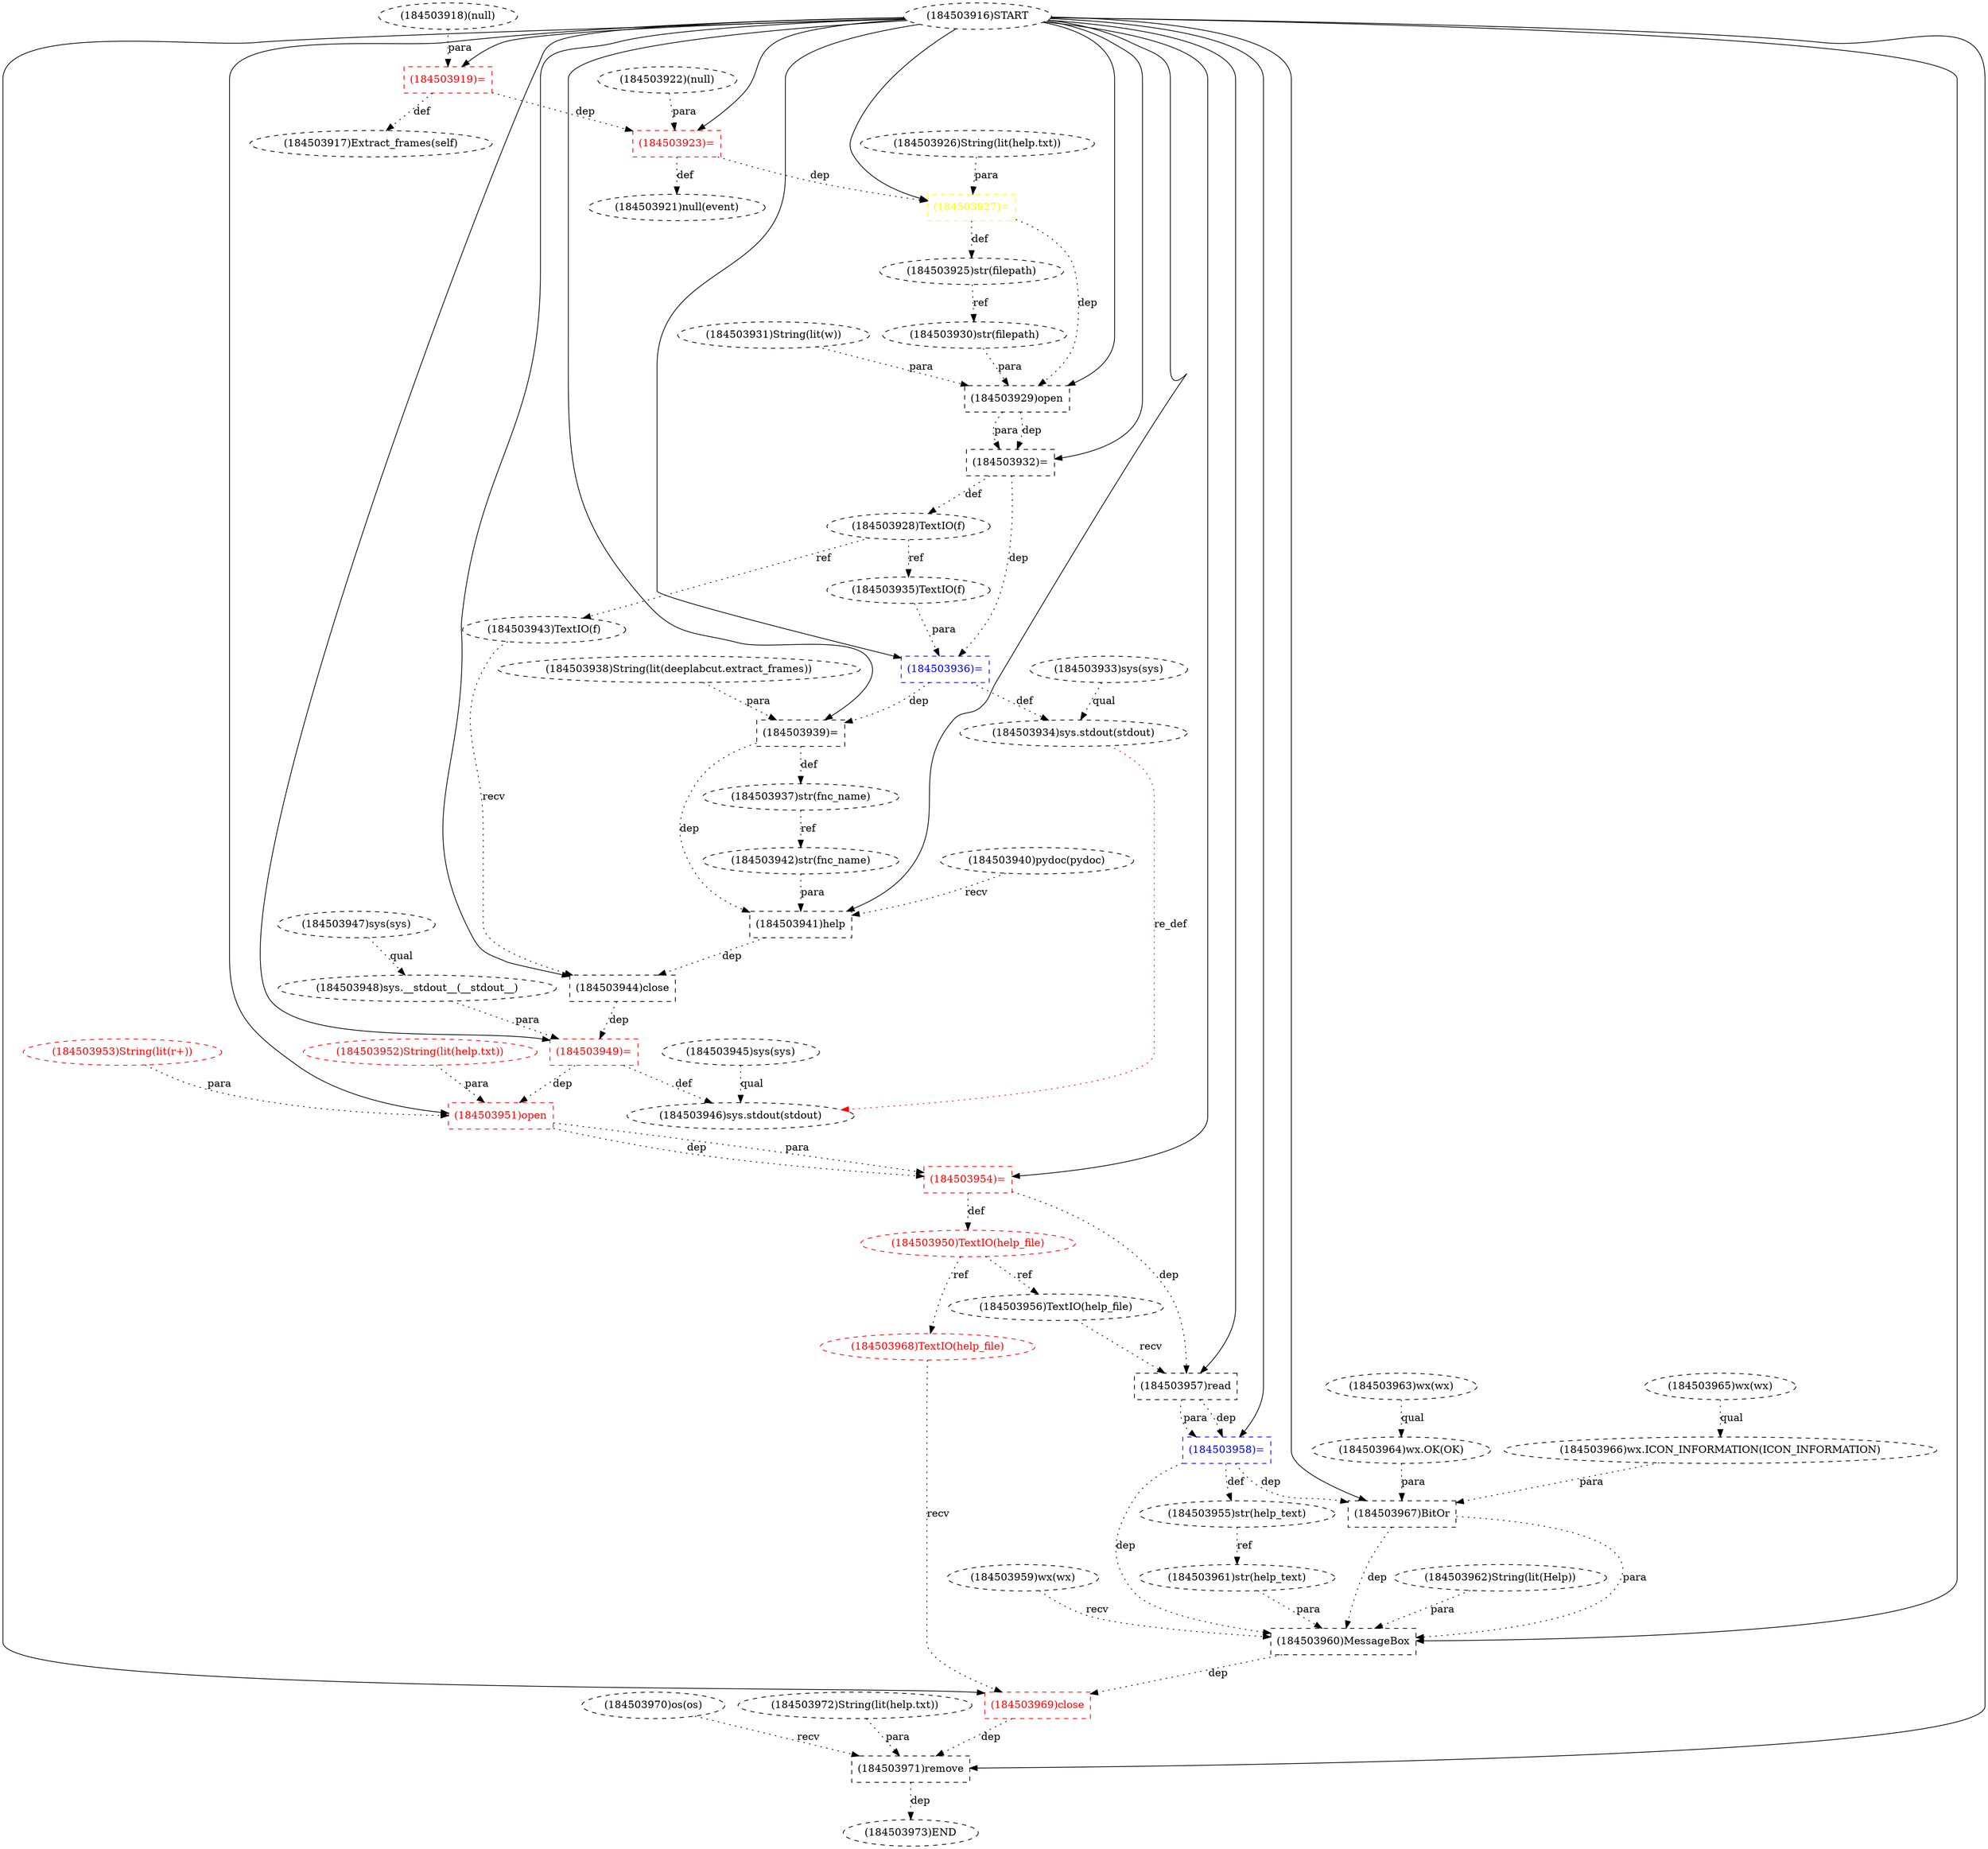digraph G {
1 [label="(184503944)close" shape=box style=dashed color=black fontcolor=black]
2 [label="(184503945)sys(sys)" shape=ellipse style=dashed]
3 [label="(184503959)wx(wx)" shape=ellipse style=dashed]
4 [label="(184503921)null(event)" shape=ellipse style=dashed]
5 [label="(184503938)String(lit(deeplabcut.extract_frames))" shape=ellipse style=dashed]
6 [label="(184503957)read" shape=box style=dashed]
7 [label="(184503955)str(help_text)" shape=ellipse style=dashed]
8 [label="(184503963)wx(wx)" shape=ellipse style=dashed]
9 [label="(184503973)END" style=dashed]
10 [label="(184503953)String(lit(r+))" shape=ellipse style=dashed color=red fontcolor=red]
11 [label="(184503968)TextIO(help_file)" shape=ellipse style=dashed color=red fontcolor=red]
12 [label="(184503951)open" shape=box style=dashed color=red fontcolor=red]
13 [label="(184503967)BitOr" shape=box style=dashed]
14 [label="(184503958)=" shape=box style=dashed color=blue fontcolor=blue]
15 [label="(184503934)sys.stdout(stdout)" shape=ellipse style=dashed]
16 [label="(184503954)=" shape=box style=dashed color=red fontcolor=red]
17 [label="(184503919)=" shape=box style=dashed color=red fontcolor=red]
18 [label="(184503962)String(lit(Help))" shape=ellipse style=dashed]
19 [label="(184503970)os(os)" shape=ellipse style=dashed]
20 [label="(184503933)sys(sys)" shape=ellipse style=dashed]
21 [label="(184503925)str(filepath)" shape=ellipse style=dashed]
22 [label="(184503939)=" shape=box style=dashed color=black fontcolor=black]
23 [label="(184503972)String(lit(help.txt))" shape=ellipse style=dashed]
24 [label="(184503937)str(fnc_name)" shape=ellipse style=dashed]
25 [label="(184503931)String(lit(w))" shape=ellipse style=dashed color=black fontcolor=black]
26 [label="(184503942)str(fnc_name)" shape=ellipse style=dashed]
27 [label="(184503941)help" shape=box style=dashed]
28 [label="(184503948)sys.__stdout__(__stdout__)" shape=ellipse style=dashed]
29 [label="(184503922)(null)" shape=ellipse style=dashed]
30 [label="(184503927)=" shape=box style=dashed color=yellow fontcolor=yellow]
31 [label="(184503947)sys(sys)" shape=ellipse style=dashed]
32 [label="(184503935)TextIO(f)" shape=ellipse style=dashed]
33 [label="(184503918)(null)" shape=ellipse style=dashed]
34 [label="(184503936)=" shape=box style=dashed color=blue fontcolor=blue]
35 [label="(184503943)TextIO(f)" shape=ellipse style=dashed color=black fontcolor=black]
36 [label="(184503949)=" shape=box style=dashed color=red fontcolor=red]
37 [label="(184503940)pydoc(pydoc)" shape=ellipse style=dashed]
38 [label="(184503956)TextIO(help_file)" shape=ellipse style=dashed]
39 [label="(184503930)str(filepath)" shape=ellipse style=dashed]
40 [label="(184503928)TextIO(f)" shape=ellipse style=dashed color=black fontcolor=black]
41 [label="(184503961)str(help_text)" shape=ellipse style=dashed]
42 [label="(184503917)Extract_frames(self)" shape=ellipse style=dashed]
43 [label="(184503946)sys.stdout(stdout)" shape=ellipse style=dashed]
44 [label="(184503950)TextIO(help_file)" shape=ellipse style=dashed color=red fontcolor=red]
45 [label="(184503926)String(lit(help.txt))" shape=ellipse style=dashed]
46 [label="(184503929)open" shape=box style=dashed color=black fontcolor=black]
47 [label="(184503960)MessageBox" shape=box style=dashed]
48 [label="(184503952)String(lit(help.txt))" shape=ellipse style=dashed color=red fontcolor=red]
49 [label="(184503971)remove" shape=box style=dashed]
50 [label="(184503966)wx.ICON_INFORMATION(ICON_INFORMATION)" shape=ellipse style=dashed]
51 [label="(184503964)wx.OK(OK)" shape=ellipse style=dashed]
52 [label="(184503923)=" shape=box style=dashed color=red fontcolor=red]
53 [label="(184503965)wx(wx)" shape=ellipse style=dashed]
54 [label="(184503916)START" style=dashed]
55 [label="(184503932)=" shape=box style=dashed color=black fontcolor=black]
56 [label="(184503969)close" shape=box style=dashed color=red fontcolor=red]
54 -> 1 [label="" style=solid];
35 -> 1 [label="recv" style=dotted];
27 -> 1 [label="dep" style=dotted];
52 -> 4 [label="def" style=dotted];
54 -> 6 [label="" style=solid];
38 -> 6 [label="recv" style=dotted];
16 -> 6 [label="dep" style=dotted];
14 -> 7 [label="def" style=dotted];
49 -> 9 [label="dep" style=dotted];
44 -> 11 [label="ref" style=dotted];
54 -> 12 [label="" style=solid];
48 -> 12 [label="para" style=dotted];
10 -> 12 [label="para" style=dotted];
36 -> 12 [label="dep" style=dotted];
54 -> 13 [label="" style=solid];
51 -> 13 [label="para" style=dotted];
50 -> 13 [label="para" style=dotted];
14 -> 13 [label="dep" style=dotted];
54 -> 14 [label="" style=solid];
6 -> 14 [label="dep" style=dotted];
6 -> 14 [label="para" style=dotted];
20 -> 15 [label="qual" style=dotted];
34 -> 15 [label="def" style=dotted];
54 -> 16 [label="" style=solid];
12 -> 16 [label="dep" style=dotted];
12 -> 16 [label="para" style=dotted];
54 -> 17 [label="" style=solid];
33 -> 17 [label="para" style=dotted];
30 -> 21 [label="def" style=dotted];
54 -> 22 [label="" style=solid];
5 -> 22 [label="para" style=dotted];
34 -> 22 [label="dep" style=dotted];
22 -> 24 [label="def" style=dotted];
24 -> 26 [label="ref" style=dotted];
54 -> 27 [label="" style=solid];
37 -> 27 [label="recv" style=dotted];
26 -> 27 [label="para" style=dotted];
22 -> 27 [label="dep" style=dotted];
31 -> 28 [label="qual" style=dotted];
54 -> 30 [label="" style=solid];
45 -> 30 [label="para" style=dotted];
52 -> 30 [label="dep" style=dotted];
40 -> 32 [label="ref" style=dotted];
54 -> 34 [label="" style=solid];
32 -> 34 [label="para" style=dotted];
55 -> 34 [label="dep" style=dotted];
40 -> 35 [label="ref" style=dotted];
54 -> 36 [label="" style=solid];
28 -> 36 [label="para" style=dotted];
1 -> 36 [label="dep" style=dotted];
44 -> 38 [label="ref" style=dotted];
21 -> 39 [label="ref" style=dotted];
55 -> 40 [label="def" style=dotted];
7 -> 41 [label="ref" style=dotted];
17 -> 42 [label="def" style=dotted];
2 -> 43 [label="qual" style=dotted];
36 -> 43 [label="def" style=dotted];
15 -> 43 [label="re_def" style=dotted color=red];
16 -> 44 [label="def" style=dotted];
54 -> 46 [label="" style=solid];
39 -> 46 [label="para" style=dotted];
25 -> 46 [label="para" style=dotted];
30 -> 46 [label="dep" style=dotted];
54 -> 47 [label="" style=solid];
3 -> 47 [label="recv" style=dotted];
41 -> 47 [label="para" style=dotted];
18 -> 47 [label="para" style=dotted];
13 -> 47 [label="dep" style=dotted];
13 -> 47 [label="para" style=dotted];
14 -> 47 [label="dep" style=dotted];
54 -> 49 [label="" style=solid];
19 -> 49 [label="recv" style=dotted];
23 -> 49 [label="para" style=dotted];
56 -> 49 [label="dep" style=dotted];
53 -> 50 [label="qual" style=dotted];
8 -> 51 [label="qual" style=dotted];
54 -> 52 [label="" style=solid];
29 -> 52 [label="para" style=dotted];
17 -> 52 [label="dep" style=dotted];
54 -> 55 [label="" style=solid];
46 -> 55 [label="dep" style=dotted];
46 -> 55 [label="para" style=dotted];
54 -> 56 [label="" style=solid];
11 -> 56 [label="recv" style=dotted];
47 -> 56 [label="dep" style=dotted];
}
